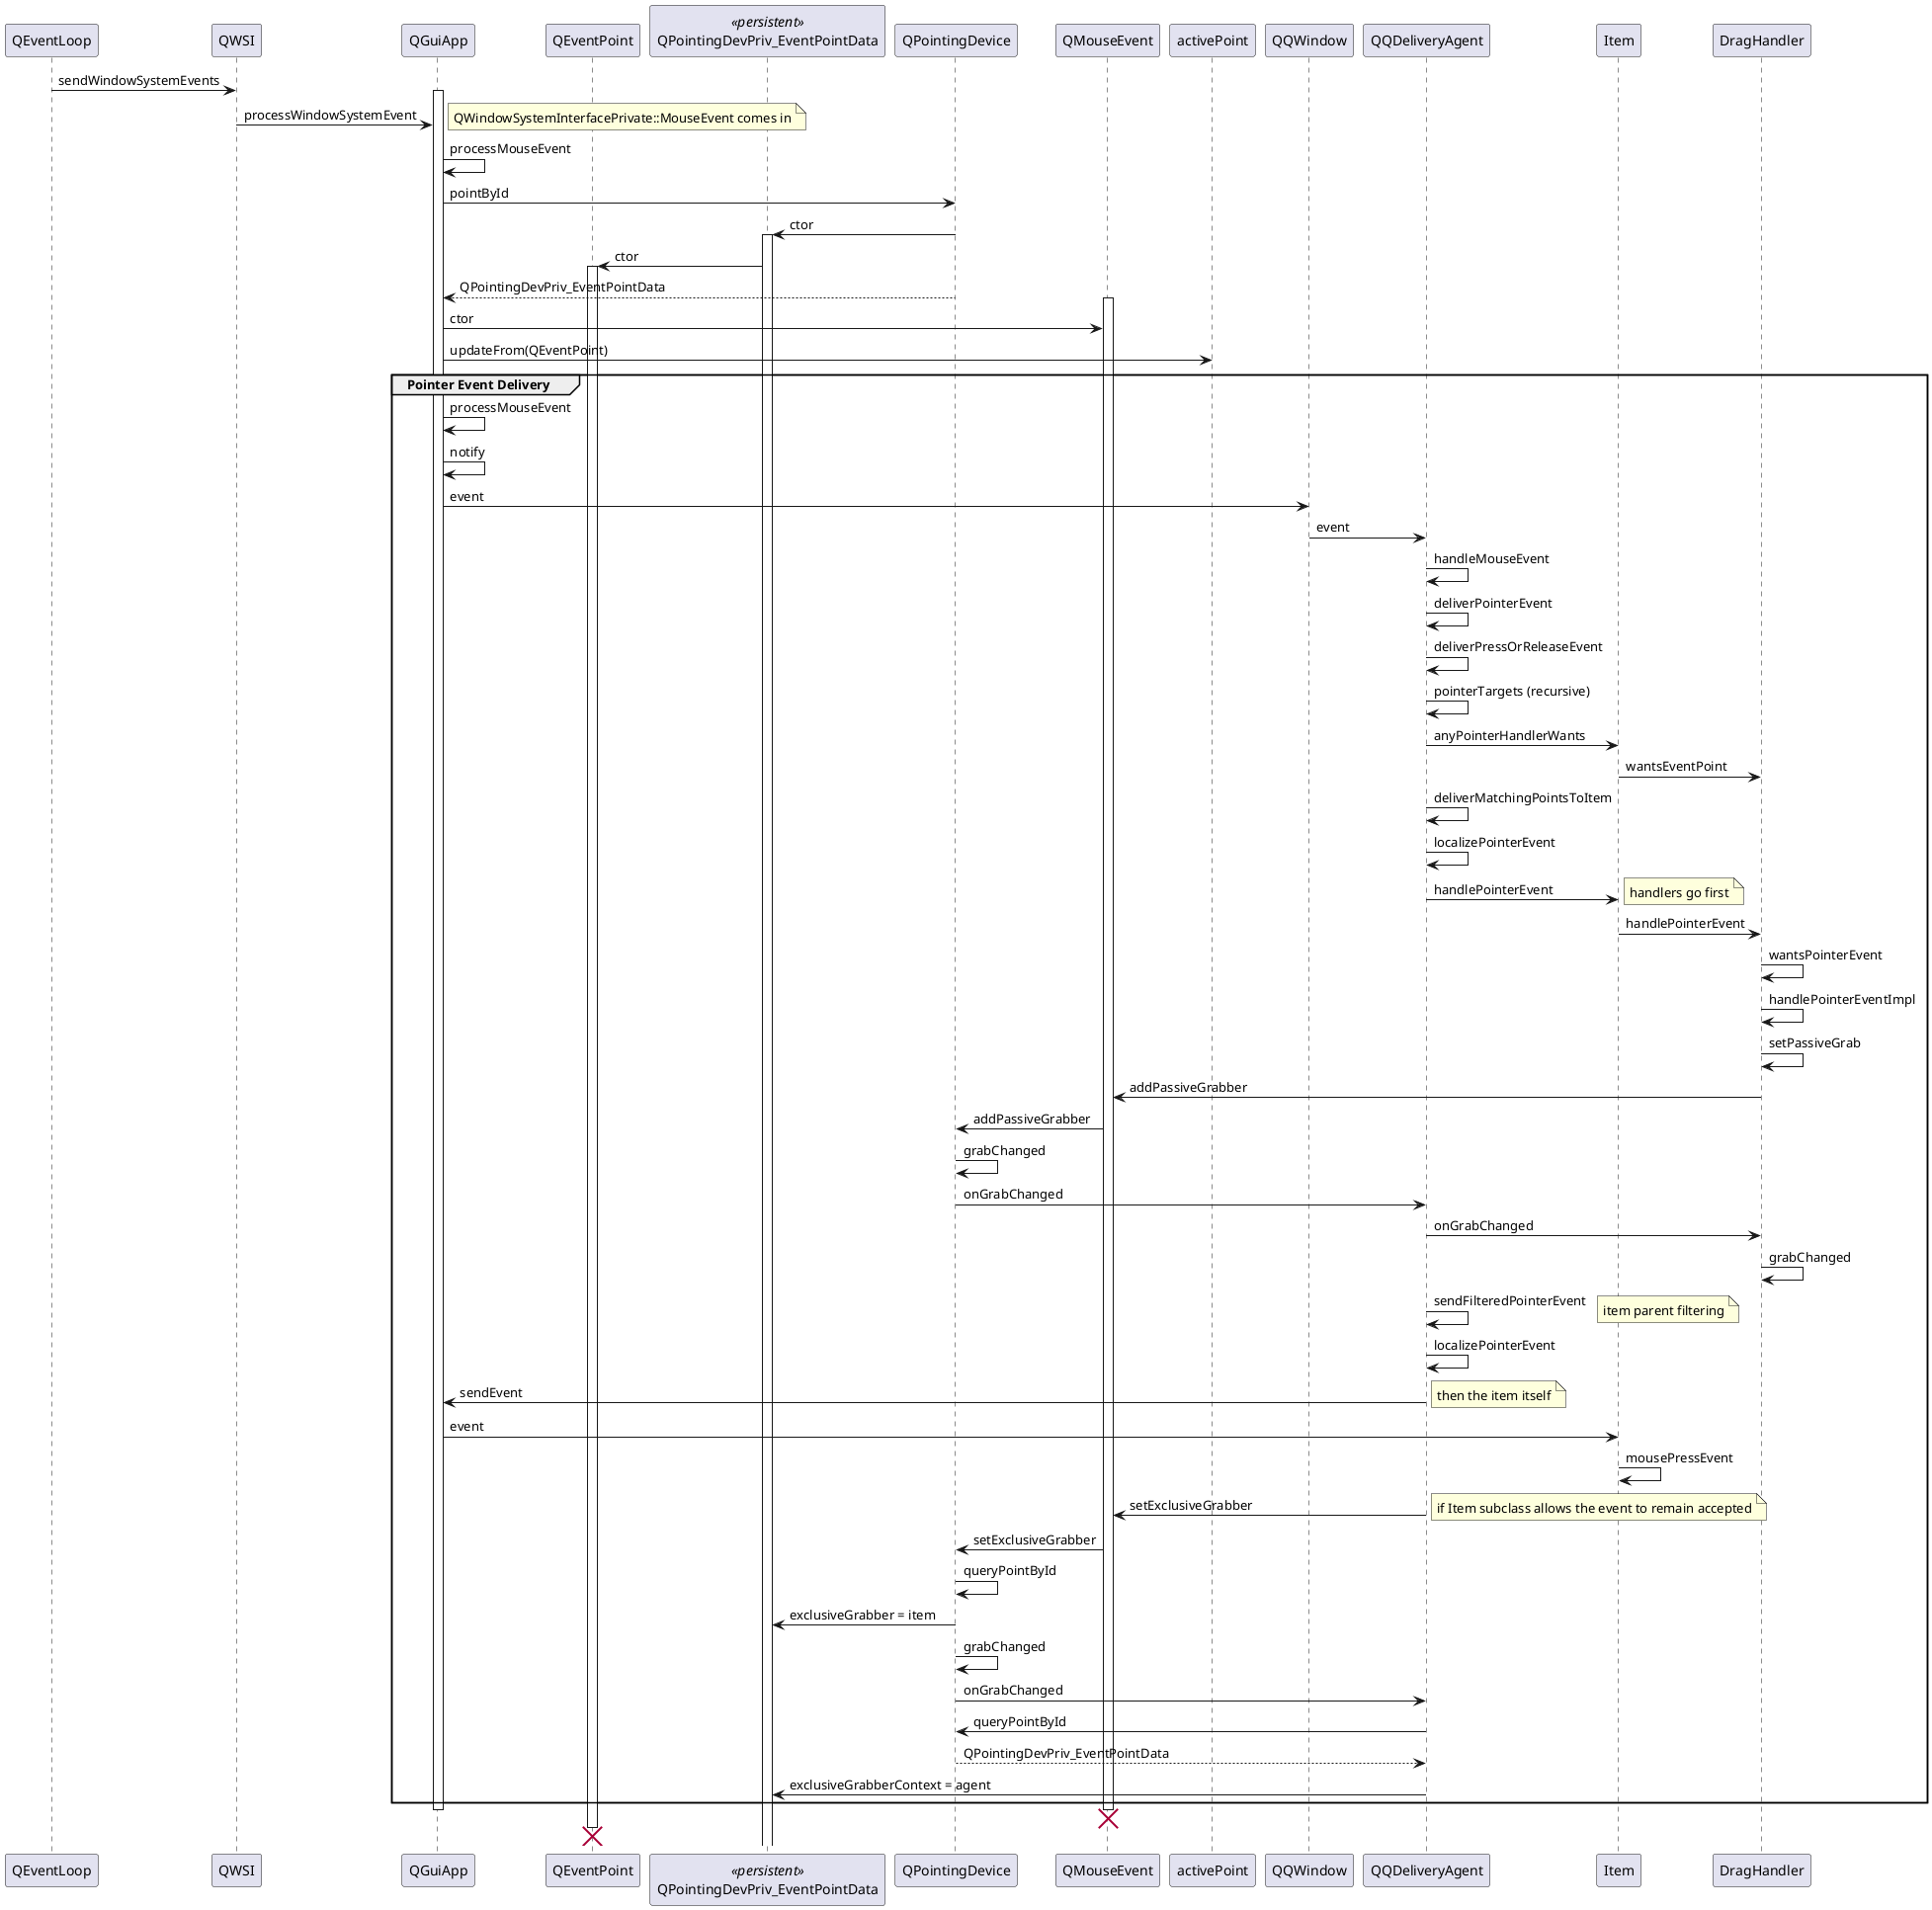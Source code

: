 @startuml
QEventLoop -> QWSI : sendWindowSystemEvents
activate QGuiApp
QWSI -> QGuiApp : processWindowSystemEvent
note right: QWindowSystemInterfacePrivate::MouseEvent comes in
QGuiApp -> QGuiApp : processMouseEvent
participant "QEventPoint"
participant "QPointingDevPriv_EventPointData" << persistent >>
QGuiApp -> QPointingDevice : pointById
QPointingDevice -> QPointingDevPriv_EventPointData : ctor
activate QPointingDevPriv_EventPointData
QPointingDevPriv_EventPointData -> QEventPoint : ctor
activate QEventPoint
QPointingDevice --> QGuiApp : QPointingDevPriv_EventPointData
activate QMouseEvent
QGuiApp -> QMouseEvent : ctor
QGuiApp -> activePoint : updateFrom(QEventPoint)
group Pointer Event Delivery
QGuiApp -> QGuiApp : processMouseEvent
QGuiApp -> QGuiApp : notify
QGuiApp -> QQWindow : event
QQWindow -> QQDeliveryAgent : event
QQDeliveryAgent -> QQDeliveryAgent : handleMouseEvent
QQDeliveryAgent -> QQDeliveryAgent : deliverPointerEvent
QQDeliveryAgent -> QQDeliveryAgent : deliverPressOrReleaseEvent
QQDeliveryAgent -> QQDeliveryAgent : pointerTargets (recursive)
QQDeliveryAgent -> Item : anyPointerHandlerWants
Item -> DragHandler : wantsEventPoint
QQDeliveryAgent -> QQDeliveryAgent : deliverMatchingPointsToItem
QQDeliveryAgent -> QQDeliveryAgent : localizePointerEvent
QQDeliveryAgent -> Item : handlePointerEvent
note right: handlers go first
Item -> DragHandler : handlePointerEvent
DragHandler -> DragHandler : wantsPointerEvent
DragHandler -> DragHandler : handlePointerEventImpl
DragHandler -> DragHandler : setPassiveGrab
DragHandler -> QMouseEvent : addPassiveGrabber
QMouseEvent -> QPointingDevice : addPassiveGrabber
QPointingDevice -> QPointingDevice : grabChanged
QPointingDevice -> QQDeliveryAgent : onGrabChanged
QQDeliveryAgent -> DragHandler : onGrabChanged
DragHandler -> DragHandler : grabChanged
QQDeliveryAgent -> QQDeliveryAgent : sendFilteredPointerEvent
note right: item parent filtering
QQDeliveryAgent -> QQDeliveryAgent : localizePointerEvent
QQDeliveryAgent -> QGuiApp : sendEvent
note right: then the item itself
QGuiApp -> Item : event
Item -> Item : mousePressEvent
QQDeliveryAgent -> QMouseEvent : setExclusiveGrabber
note right: if Item subclass allows the event to remain accepted
QMouseEvent -> QPointingDevice : setExclusiveGrabber
QPointingDevice -> QPointingDevice : queryPointById
QPointingDevice -> QPointingDevPriv_EventPointData : exclusiveGrabber = item
QPointingDevice -> QPointingDevice : grabChanged
QPointingDevice -> QQDeliveryAgent : onGrabChanged
QQDeliveryAgent -> QPointingDevice : queryPointById
QPointingDevice --> QQDeliveryAgent : QPointingDevPriv_EventPointData
QQDeliveryAgent -> QPointingDevPriv_EventPointData : exclusiveGrabberContext = agent
end
deactivate QGuiApp
destroy QMouseEvent
destroy QEventPoint
@enduml
